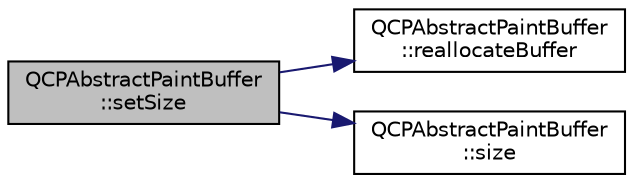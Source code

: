 digraph "QCPAbstractPaintBuffer::setSize"
{
 // LATEX_PDF_SIZE
  edge [fontname="Helvetica",fontsize="10",labelfontname="Helvetica",labelfontsize="10"];
  node [fontname="Helvetica",fontsize="10",shape=record];
  rankdir="LR";
  Node1 [label="QCPAbstractPaintBuffer\l::setSize",height=0.2,width=0.4,color="black", fillcolor="grey75", style="filled", fontcolor="black",tooltip=" "];
  Node1 -> Node2 [color="midnightblue",fontsize="10",style="solid",fontname="Helvetica"];
  Node2 [label="QCPAbstractPaintBuffer\l::reallocateBuffer",height=0.2,width=0.4,color="black", fillcolor="white", style="filled",URL="$classQCPAbstractPaintBuffer.html#aee7506a52bd7e5a07c2af27935eb13e7",tooltip=" "];
  Node1 -> Node3 [color="midnightblue",fontsize="10",style="solid",fontname="Helvetica"];
  Node3 [label="QCPAbstractPaintBuffer\l::size",height=0.2,width=0.4,color="black", fillcolor="white", style="filled",URL="$classQCPAbstractPaintBuffer.html#a3ea8284e547985c5d263f26a6adfa11f",tooltip=" "];
}
